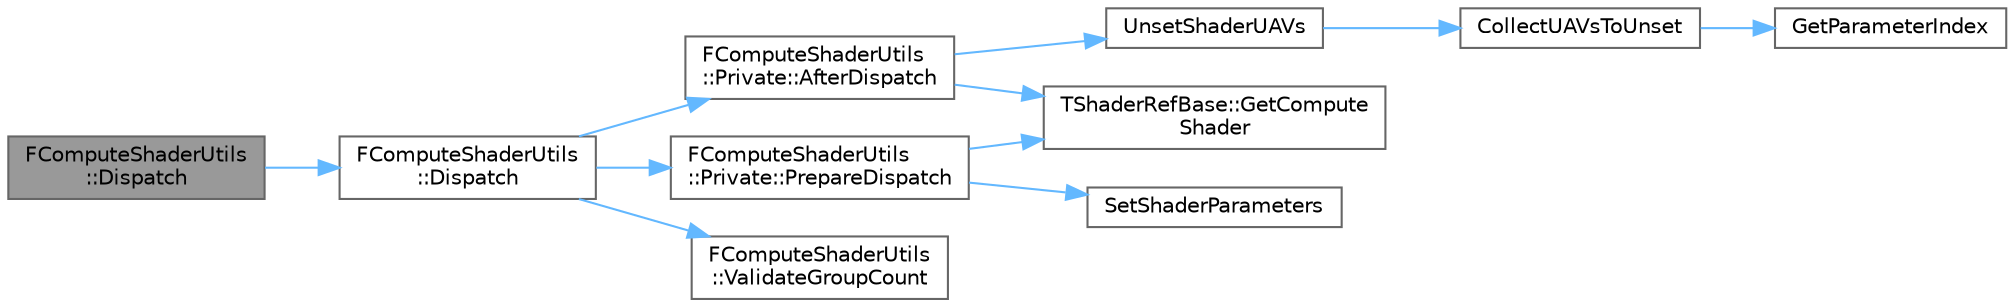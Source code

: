 digraph "FComputeShaderUtils::Dispatch"
{
 // INTERACTIVE_SVG=YES
 // LATEX_PDF_SIZE
  bgcolor="transparent";
  edge [fontname=Helvetica,fontsize=10,labelfontname=Helvetica,labelfontsize=10];
  node [fontname=Helvetica,fontsize=10,shape=box,height=0.2,width=0.4];
  rankdir="LR";
  Node1 [id="Node000001",label="FComputeShaderUtils\l::Dispatch",height=0.2,width=0.4,color="gray40", fillcolor="grey60", style="filled", fontcolor="black",tooltip=" "];
  Node1 -> Node2 [id="edge1_Node000001_Node000002",color="steelblue1",style="solid",tooltip=" "];
  Node2 [id="Node000002",label="FComputeShaderUtils\l::Dispatch",height=0.2,width=0.4,color="grey40", fillcolor="white", style="filled",URL="$d3/d0e/namespaceFComputeShaderUtils.html#aa64d37c6f61bbfc28a15b24a00b48933",tooltip="Dispatch a compute shader to rhi command list with its parameters."];
  Node2 -> Node3 [id="edge2_Node000002_Node000003",color="steelblue1",style="solid",tooltip=" "];
  Node3 [id="Node000003",label="FComputeShaderUtils\l::Private::AfterDispatch",height=0.2,width=0.4,color="grey40", fillcolor="white", style="filled",URL="$d2/d1f/namespaceFComputeShaderUtils_1_1Private.html#a2bb37c074da53aa253ac566f6e9d565b",tooltip=" "];
  Node3 -> Node4 [id="edge3_Node000003_Node000004",color="steelblue1",style="solid",tooltip=" "];
  Node4 [id="Node000004",label="TShaderRefBase::GetCompute\lShader",height=0.2,width=0.4,color="grey40", fillcolor="white", style="filled",URL="$dc/d92/classTShaderRefBase.html#ae70e9a74dc76875e8c2d02c364c064ea",tooltip=" "];
  Node3 -> Node5 [id="edge4_Node000003_Node000005",color="steelblue1",style="solid",tooltip=" "];
  Node5 [id="Node000005",label="UnsetShaderUAVs",height=0.2,width=0.4,color="grey40", fillcolor="white", style="filled",URL="$dc/d10/ShaderParameterStruct_8h.html#acb1bee27c7392d3cc206033d90fb4ae5",tooltip=" "];
  Node5 -> Node6 [id="edge5_Node000005_Node000006",color="steelblue1",style="solid",tooltip=" "];
  Node6 [id="Node000006",label="CollectUAVsToUnset",height=0.2,width=0.4,color="grey40", fillcolor="white", style="filled",URL="$dc/d10/ShaderParameterStruct_8h.html#a0f604f4f84105eb19f733e3f6816a542",tooltip=" "];
  Node6 -> Node7 [id="edge6_Node000006_Node000007",color="steelblue1",style="solid",tooltip=" "];
  Node7 [id="Node000007",label="GetParameterIndex",height=0.2,width=0.4,color="grey40", fillcolor="white", style="filled",URL="$d2/dac/Shader_8h.html#a0e488ce54f123090269a28a622fcd400",tooltip=" "];
  Node2 -> Node8 [id="edge7_Node000002_Node000008",color="steelblue1",style="solid",tooltip=" "];
  Node8 [id="Node000008",label="FComputeShaderUtils\l::Private::PrepareDispatch",height=0.2,width=0.4,color="grey40", fillcolor="white", style="filled",URL="$d2/d1f/namespaceFComputeShaderUtils_1_1Private.html#a73b7f19b7b11a38a724787b6fe768923",tooltip=" "];
  Node8 -> Node4 [id="edge8_Node000008_Node000004",color="steelblue1",style="solid",tooltip=" "];
  Node8 -> Node9 [id="edge9_Node000008_Node000009",color="steelblue1",style="solid",tooltip=" "];
  Node9 [id="Node000009",label="SetShaderParameters",height=0.2,width=0.4,color="grey40", fillcolor="white", style="filled",URL="$dc/d10/ShaderParameterStruct_8h.html#a6d0f1aee553d43d6ecbce3f539d044b6",tooltip=" "];
  Node2 -> Node10 [id="edge10_Node000002_Node000010",color="steelblue1",style="solid",tooltip=" "];
  Node10 [id="Node000010",label="FComputeShaderUtils\l::ValidateGroupCount",height=0.2,width=0.4,color="grey40", fillcolor="white", style="filled",URL="$d3/d0e/namespaceFComputeShaderUtils.html#a72315050ecce11cedf16aa885ea8745f",tooltip=" "];
}
